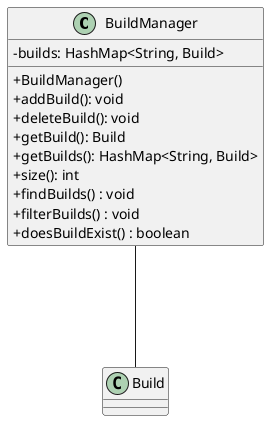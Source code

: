 @startuml
'https://plantuml.com/class-diagram

skinparam classAttributeIconSize 0
class BuildManager {
    -builds: HashMap<String, Build>

    +BuildManager()
    +addBuild(): void
    +deleteBuild(): void
    +getBuild(): Build
    +getBuilds(): HashMap<String, Build>
    +size(): int
    +findBuilds() : void
    +filterBuilds() : void
    +doesBuildExist() : boolean
}

class Build {
}

BuildManager --- Build
@enduml